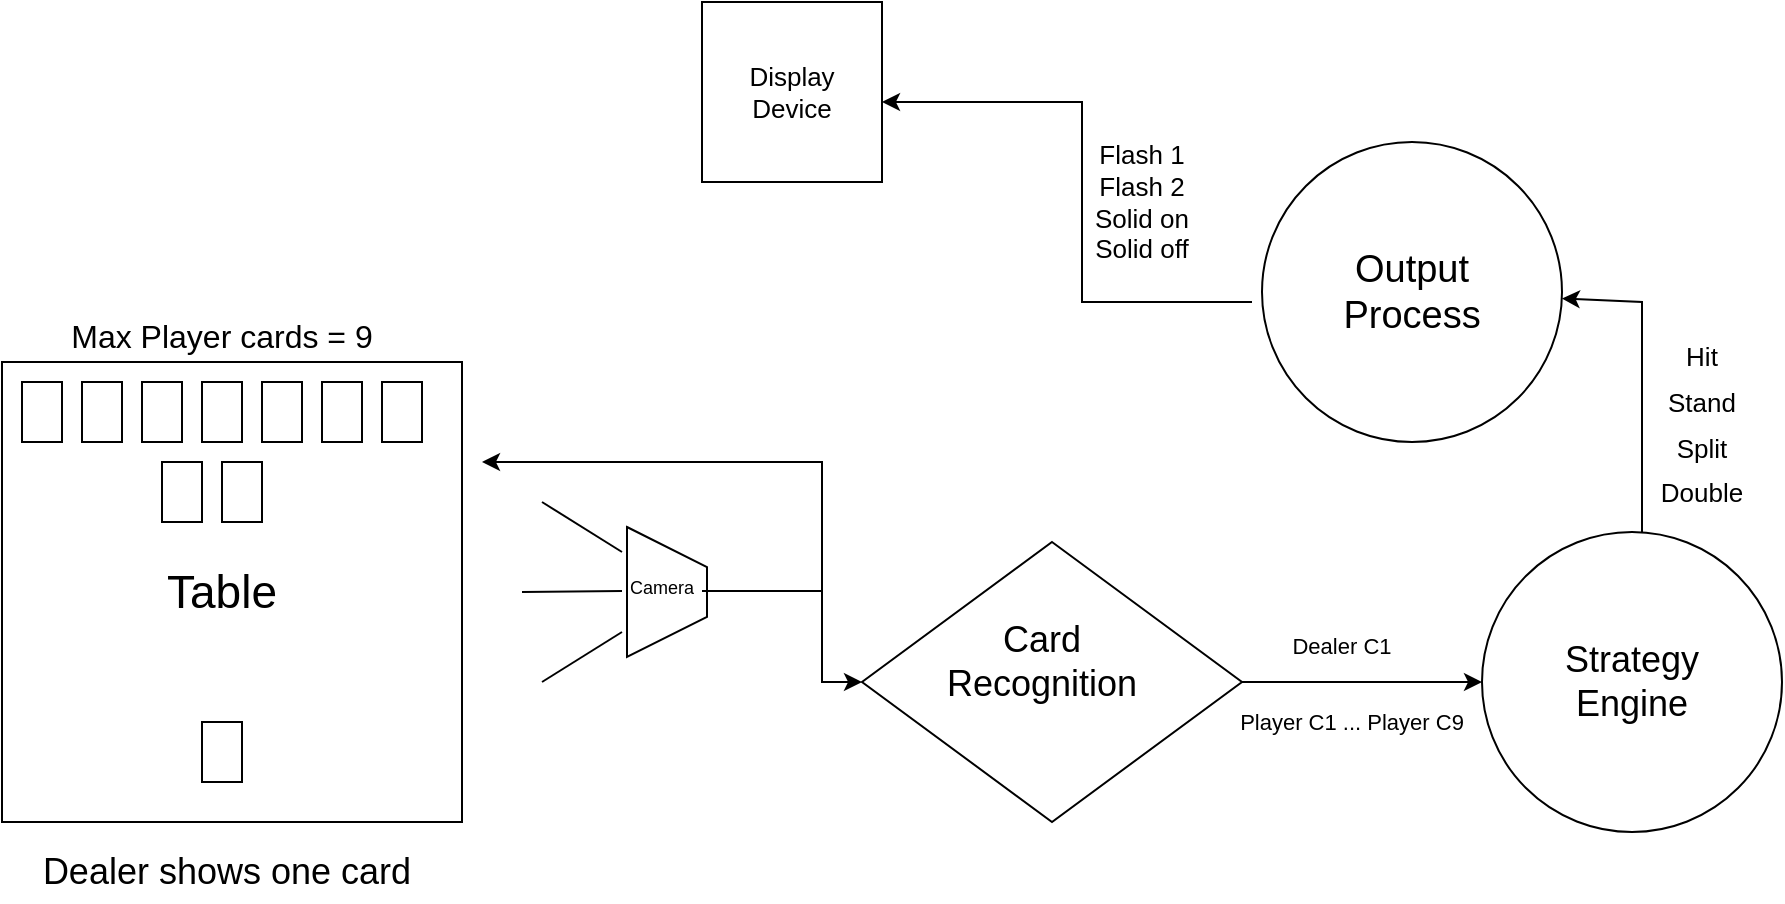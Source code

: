 <mxfile version="20.8.22" type="device"><diagram name="Page-1" id="2YBvvXClWsGukQMizWep"><mxGraphModel dx="1900" dy="573" grid="1" gridSize="10" guides="1" tooltips="1" connect="1" arrows="1" fold="1" page="1" pageScale="1" pageWidth="850" pageHeight="1100" math="0" shadow="0"><root><mxCell id="0"/><mxCell id="1" parent="0"/><mxCell id="X2KOND9opAUOhxfHvLII-1" value="" style="whiteSpace=wrap;html=1;aspect=fixed;" parent="1" vertex="1"><mxGeometry x="-490" y="210" width="230" height="230" as="geometry"/></mxCell><mxCell id="X2KOND9opAUOhxfHvLII-2" value="" style="rounded=0;whiteSpace=wrap;html=1;" parent="1" vertex="1"><mxGeometry x="-480" y="220" width="20" height="30" as="geometry"/></mxCell><mxCell id="X2KOND9opAUOhxfHvLII-3" value="" style="rounded=0;whiteSpace=wrap;html=1;" parent="1" vertex="1"><mxGeometry x="-450" y="220" width="20" height="30" as="geometry"/></mxCell><mxCell id="X2KOND9opAUOhxfHvLII-4" value="" style="rounded=0;whiteSpace=wrap;html=1;" parent="1" vertex="1"><mxGeometry x="-420" y="220" width="20" height="30" as="geometry"/></mxCell><mxCell id="X2KOND9opAUOhxfHvLII-5" value="" style="rounded=0;whiteSpace=wrap;html=1;" parent="1" vertex="1"><mxGeometry x="-390" y="220" width="20" height="30" as="geometry"/></mxCell><mxCell id="X2KOND9opAUOhxfHvLII-6" value="" style="rounded=0;whiteSpace=wrap;html=1;" parent="1" vertex="1"><mxGeometry x="-360" y="220" width="20" height="30" as="geometry"/></mxCell><mxCell id="X2KOND9opAUOhxfHvLII-7" value="" style="rounded=0;whiteSpace=wrap;html=1;" parent="1" vertex="1"><mxGeometry x="-330" y="220" width="20" height="30" as="geometry"/></mxCell><mxCell id="X2KOND9opAUOhxfHvLII-8" value="" style="rounded=0;whiteSpace=wrap;html=1;" parent="1" vertex="1"><mxGeometry x="-300" y="220" width="20" height="30" as="geometry"/></mxCell><mxCell id="X2KOND9opAUOhxfHvLII-9" value="" style="rounded=0;whiteSpace=wrap;html=1;" parent="1" vertex="1"><mxGeometry x="-410" y="260" width="20" height="30" as="geometry"/></mxCell><mxCell id="X2KOND9opAUOhxfHvLII-10" value="" style="rounded=0;whiteSpace=wrap;html=1;" parent="1" vertex="1"><mxGeometry x="-380" y="260" width="20" height="30" as="geometry"/></mxCell><mxCell id="X2KOND9opAUOhxfHvLII-11" value="&lt;font style=&quot;font-size: 23px;&quot;&gt;Table&lt;/font&gt;" style="text;html=1;strokeColor=none;fillColor=none;align=center;verticalAlign=middle;whiteSpace=wrap;rounded=0;" parent="1" vertex="1"><mxGeometry x="-410" y="310" width="60" height="30" as="geometry"/></mxCell><mxCell id="X2KOND9opAUOhxfHvLII-23" value="" style="rounded=0;whiteSpace=wrap;html=1;" parent="1" vertex="1"><mxGeometry x="-390" y="390" width="20" height="30" as="geometry"/></mxCell><mxCell id="X2KOND9opAUOhxfHvLII-24" value="&lt;font style=&quot;font-size: 16px;&quot;&gt;Max Player cards = 9&lt;/font&gt;" style="text;html=1;strokeColor=none;fillColor=none;align=center;verticalAlign=middle;whiteSpace=wrap;rounded=0;fontSize=23;" parent="1" vertex="1"><mxGeometry x="-465" y="180" width="170" height="30" as="geometry"/></mxCell><mxCell id="X2KOND9opAUOhxfHvLII-26" value="" style="shape=trapezoid;perimeter=trapezoidPerimeter;whiteSpace=wrap;html=1;fixedSize=1;fontSize=16;rotation=90;" parent="1" vertex="1"><mxGeometry x="-190" y="305" width="65" height="40" as="geometry"/></mxCell><mxCell id="X2KOND9opAUOhxfHvLII-27" value="" style="endArrow=none;html=1;rounded=0;fontSize=16;" parent="1" edge="1"><mxGeometry width="50" height="50" relative="1" as="geometry"><mxPoint x="-180" y="324.5" as="sourcePoint"/><mxPoint x="-230" y="325" as="targetPoint"/></mxGeometry></mxCell><mxCell id="gBoeMdqCxDdfw_b6q8Ny-1" value="&lt;font style=&quot;font-size: 18px;&quot;&gt;Dealer shows one card&lt;/font&gt;" style="text;html=1;strokeColor=none;fillColor=none;align=center;verticalAlign=middle;whiteSpace=wrap;rounded=0;" vertex="1" parent="1"><mxGeometry x="-475" y="450" width="195" height="30" as="geometry"/></mxCell><mxCell id="gBoeMdqCxDdfw_b6q8Ny-2" value="" style="endArrow=none;html=1;rounded=0;fontSize=18;" edge="1" parent="1"><mxGeometry width="50" height="50" relative="1" as="geometry"><mxPoint x="-220" y="370" as="sourcePoint"/><mxPoint x="-180" y="345" as="targetPoint"/></mxGeometry></mxCell><mxCell id="gBoeMdqCxDdfw_b6q8Ny-3" value="" style="endArrow=none;html=1;rounded=0;fontSize=18;" edge="1" parent="1"><mxGeometry width="50" height="50" relative="1" as="geometry"><mxPoint x="-180" y="305" as="sourcePoint"/><mxPoint x="-220" y="280" as="targetPoint"/></mxGeometry></mxCell><mxCell id="gBoeMdqCxDdfw_b6q8Ny-5" value="" style="endArrow=classic;startArrow=classic;html=1;rounded=0;fontSize=18;" edge="1" parent="1" target="gBoeMdqCxDdfw_b6q8Ny-6"><mxGeometry width="50" height="50" relative="1" as="geometry"><mxPoint x="-250" y="260" as="sourcePoint"/><mxPoint x="-50" y="370" as="targetPoint"/><Array as="points"><mxPoint x="-80" y="260"/><mxPoint x="-80" y="330"/><mxPoint x="-80" y="370"/></Array></mxGeometry></mxCell><mxCell id="gBoeMdqCxDdfw_b6q8Ny-6" value="" style="rhombus;whiteSpace=wrap;html=1;fontSize=18;" vertex="1" parent="1"><mxGeometry x="-60" y="300" width="190" height="140" as="geometry"/></mxCell><mxCell id="gBoeMdqCxDdfw_b6q8Ny-7" value="Card Recognition" style="text;html=1;strokeColor=none;fillColor=none;align=center;verticalAlign=middle;whiteSpace=wrap;rounded=0;fontSize=18;" vertex="1" parent="1"><mxGeometry y="345" width="60" height="30" as="geometry"/></mxCell><mxCell id="gBoeMdqCxDdfw_b6q8Ny-8" value="" style="endArrow=none;html=1;rounded=0;fontSize=18;" edge="1" parent="1"><mxGeometry width="50" height="50" relative="1" as="geometry"><mxPoint x="-140" y="324.5" as="sourcePoint"/><mxPoint x="-80" y="324.5" as="targetPoint"/></mxGeometry></mxCell><mxCell id="gBoeMdqCxDdfw_b6q8Ny-9" value="&lt;font style=&quot;font-size: 9px;&quot;&gt;Camera&lt;/font&gt;" style="text;html=1;strokeColor=none;fillColor=none;align=center;verticalAlign=middle;whiteSpace=wrap;rounded=0;fontSize=18;" vertex="1" parent="1"><mxGeometry x="-190" y="305" width="60" height="30" as="geometry"/></mxCell><mxCell id="gBoeMdqCxDdfw_b6q8Ny-10" value="" style="endArrow=classic;html=1;rounded=0;fontSize=9;" edge="1" parent="1" target="gBoeMdqCxDdfw_b6q8Ny-11"><mxGeometry width="50" height="50" relative="1" as="geometry"><mxPoint x="130" y="370" as="sourcePoint"/><mxPoint x="260" y="370" as="targetPoint"/></mxGeometry></mxCell><mxCell id="gBoeMdqCxDdfw_b6q8Ny-11" value="" style="ellipse;whiteSpace=wrap;html=1;aspect=fixed;fontSize=9;" vertex="1" parent="1"><mxGeometry x="250" y="295" width="150" height="150" as="geometry"/></mxCell><mxCell id="gBoeMdqCxDdfw_b6q8Ny-12" value="&lt;font style=&quot;font-size: 18px;&quot;&gt;Strategy Engine&lt;/font&gt;" style="text;html=1;strokeColor=none;fillColor=none;align=center;verticalAlign=middle;whiteSpace=wrap;rounded=0;fontSize=9;" vertex="1" parent="1"><mxGeometry x="295" y="355" width="60" height="30" as="geometry"/></mxCell><mxCell id="gBoeMdqCxDdfw_b6q8Ny-13" value="&lt;font style=&quot;font-size: 11px;&quot;&gt;Dealer C1&lt;/font&gt;" style="text;html=1;strokeColor=none;fillColor=none;align=center;verticalAlign=middle;whiteSpace=wrap;rounded=0;fontSize=18;" vertex="1" parent="1"><mxGeometry x="150" y="335" width="60" height="30" as="geometry"/></mxCell><mxCell id="gBoeMdqCxDdfw_b6q8Ny-14" value="Player C1 ... Player C9" style="text;html=1;strokeColor=none;fillColor=none;align=center;verticalAlign=middle;whiteSpace=wrap;rounded=0;fontSize=11;" vertex="1" parent="1"><mxGeometry x="120" y="375" width="130" height="30" as="geometry"/></mxCell><mxCell id="gBoeMdqCxDdfw_b6q8Ny-15" value="" style="endArrow=classic;html=1;rounded=0;fontSize=11;" edge="1" parent="1" target="gBoeMdqCxDdfw_b6q8Ny-16"><mxGeometry width="50" height="50" relative="1" as="geometry"><mxPoint x="330" y="295" as="sourcePoint"/><mxPoint x="250" y="180" as="targetPoint"/><Array as="points"><mxPoint x="330" y="180"/></Array></mxGeometry></mxCell><mxCell id="gBoeMdqCxDdfw_b6q8Ny-16" value="" style="ellipse;whiteSpace=wrap;html=1;aspect=fixed;fontSize=11;" vertex="1" parent="1"><mxGeometry x="140" y="100" width="150" height="150" as="geometry"/></mxCell><mxCell id="gBoeMdqCxDdfw_b6q8Ny-17" value="&lt;font style=&quot;font-size: 19px;&quot;&gt;Output Process&lt;/font&gt;" style="text;html=1;strokeColor=none;fillColor=none;align=center;verticalAlign=middle;whiteSpace=wrap;rounded=0;fontSize=11;" vertex="1" parent="1"><mxGeometry x="185" y="160" width="60" height="30" as="geometry"/></mxCell><mxCell id="gBoeMdqCxDdfw_b6q8Ny-18" value="&lt;font style=&quot;font-size: 13px;&quot;&gt;Hit&lt;br&gt;Stand&lt;br&gt;Split&lt;br&gt;Double&lt;/font&gt;" style="text;html=1;strokeColor=none;fillColor=none;align=center;verticalAlign=middle;whiteSpace=wrap;rounded=0;fontSize=19;" vertex="1" parent="1"><mxGeometry x="330" y="200" width="60" height="80" as="geometry"/></mxCell><mxCell id="gBoeMdqCxDdfw_b6q8Ny-19" value="" style="endArrow=classic;html=1;rounded=0;fontSize=13;" edge="1" parent="1"><mxGeometry width="50" height="50" relative="1" as="geometry"><mxPoint x="135" y="180" as="sourcePoint"/><mxPoint x="-50" y="80" as="targetPoint"/><Array as="points"><mxPoint x="50" y="180"/><mxPoint x="50" y="80"/></Array></mxGeometry></mxCell><mxCell id="gBoeMdqCxDdfw_b6q8Ny-20" value="" style="whiteSpace=wrap;html=1;aspect=fixed;fontSize=13;" vertex="1" parent="1"><mxGeometry x="-140" y="30" width="90" height="90" as="geometry"/></mxCell><mxCell id="gBoeMdqCxDdfw_b6q8Ny-21" value="Display Device" style="text;html=1;strokeColor=none;fillColor=none;align=center;verticalAlign=middle;whiteSpace=wrap;rounded=0;fontSize=13;" vertex="1" parent="1"><mxGeometry x="-125" y="60" width="60" height="30" as="geometry"/></mxCell><mxCell id="gBoeMdqCxDdfw_b6q8Ny-22" value="Flash 1&lt;br&gt;Flash 2&lt;br&gt;Solid on&lt;br&gt;Solid off" style="text;html=1;strokeColor=none;fillColor=none;align=center;verticalAlign=middle;whiteSpace=wrap;rounded=0;fontSize=13;" vertex="1" parent="1"><mxGeometry x="50" y="90" width="60" height="80" as="geometry"/></mxCell></root></mxGraphModel></diagram></mxfile>